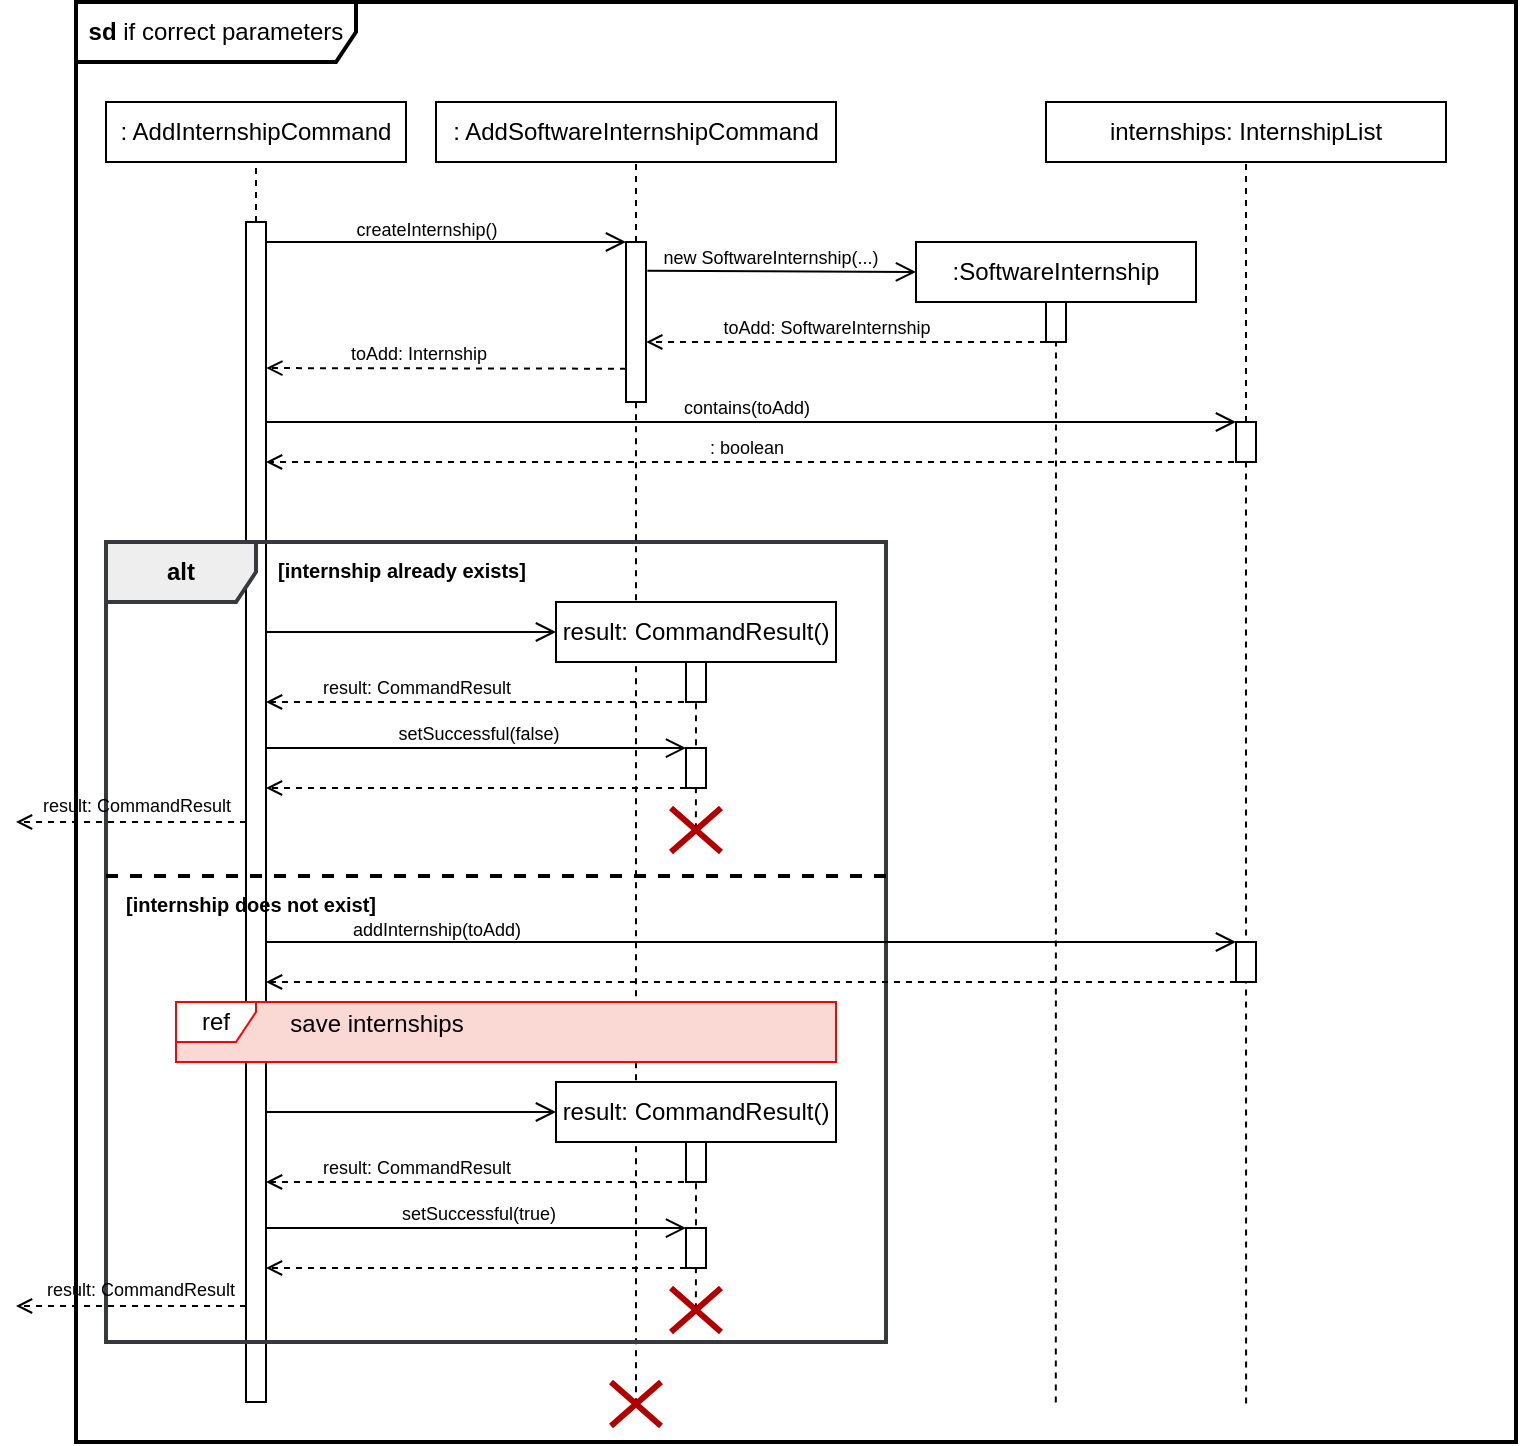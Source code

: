 <mxfile version="26.1.3">
  <diagram name="Page-1" id="AOHIuOH3hhfgjNYh7_RF">
    <mxGraphModel dx="1747" dy="1940" grid="1" gridSize="10" guides="1" tooltips="1" connect="1" arrows="1" fold="1" page="1" pageScale="1" pageWidth="1169" pageHeight="827" math="0" shadow="0">
      <root>
        <mxCell id="0" />
        <mxCell id="1" parent="0" />
        <mxCell id="nSY8tY5ec68YNex5EOkZ-1" value="&lt;b&gt;sd &lt;/b&gt;if correct parameters" style="shape=umlFrame;whiteSpace=wrap;html=1;pointerEvents=0;recursiveResize=0;container=1;collapsible=0;width=140;height=30;strokeWidth=2;" vertex="1" parent="1">
          <mxGeometry x="130" y="-780" width="720" height="720" as="geometry" />
        </mxCell>
        <mxCell id="nSY8tY5ec68YNex5EOkZ-2" value="" style="html=1;verticalAlign=bottom;startArrow=none;endArrow=none;dashed=1;rounded=0;entryX=0.5;entryY=1;entryDx=0;entryDy=0;entryPerimeter=0;exitX=0.5;exitY=0.508;exitDx=0;exitDy=0;exitPerimeter=0;" edge="1" parent="nSY8tY5ec68YNex5EOkZ-1" source="nSY8tY5ec68YNex5EOkZ-57" target="nSY8tY5ec68YNex5EOkZ-15">
          <mxGeometry relative="1" as="geometry">
            <mxPoint x="280" y="700" as="sourcePoint" />
            <mxPoint x="290" y="90" as="targetPoint" />
          </mxGeometry>
        </mxCell>
        <mxCell id="nSY8tY5ec68YNex5EOkZ-3" value=": AddInternshipCommand" style="rounded=0;dashed=0;whiteSpace=wrap;html=1;" vertex="1" parent="nSY8tY5ec68YNex5EOkZ-1">
          <mxGeometry x="15" y="50" width="150" height="30" as="geometry" />
        </mxCell>
        <mxCell id="nSY8tY5ec68YNex5EOkZ-4" value="" style="html=1;verticalAlign=bottom;startArrow=none;endArrow=none;dashed=1;rounded=0;entryX=0.5;entryY=1;entryDx=0;entryDy=0;exitX=0.5;exitY=0;exitDx=0;exitDy=0;" edge="1" parent="nSY8tY5ec68YNex5EOkZ-1" source="nSY8tY5ec68YNex5EOkZ-5" target="nSY8tY5ec68YNex5EOkZ-3">
          <mxGeometry relative="1" as="geometry">
            <mxPoint x="90" y="150" as="sourcePoint" />
            <mxPoint x="440" y="-150" as="targetPoint" />
          </mxGeometry>
        </mxCell>
        <mxCell id="nSY8tY5ec68YNex5EOkZ-5" value="" style="whiteSpace=wrap;html=1;" vertex="1" parent="nSY8tY5ec68YNex5EOkZ-1">
          <mxGeometry x="85" y="110" width="10" height="590" as="geometry" />
        </mxCell>
        <mxCell id="nSY8tY5ec68YNex5EOkZ-6" value="" style="endArrow=open;startArrow=none;endFill=0;startFill=0;endSize=8;html=1;verticalAlign=bottom;labelBackgroundColor=none;strokeWidth=1;rounded=0;entryX=0;entryY=0;entryDx=0;entryDy=0;entryPerimeter=0;" edge="1" parent="nSY8tY5ec68YNex5EOkZ-1" target="nSY8tY5ec68YNex5EOkZ-15">
          <mxGeometry width="160" relative="1" as="geometry">
            <mxPoint x="95" y="120" as="sourcePoint" />
            <mxPoint x="400" y="120" as="targetPoint" />
          </mxGeometry>
        </mxCell>
        <mxCell id="nSY8tY5ec68YNex5EOkZ-7" value="&lt;font style=&quot;font-size: 9px;&quot;&gt;createInternship()&lt;/font&gt;" style="text;html=1;align=center;verticalAlign=middle;resizable=0;points=[];autosize=1;strokeColor=none;fillColor=none;" vertex="1" parent="nSY8tY5ec68YNex5EOkZ-1">
          <mxGeometry x="129.55" y="98" width="90" height="30" as="geometry" />
        </mxCell>
        <mxCell id="nSY8tY5ec68YNex5EOkZ-8" value="" style="html=1;verticalAlign=bottom;labelBackgroundColor=none;endArrow=open;endFill=0;dashed=1;rounded=0;exitX=-0.016;exitY=0.296;exitDx=0;exitDy=0;entryX=0.918;entryY=0.559;entryDx=0;entryDy=0;entryPerimeter=0;exitPerimeter=0;" edge="1" parent="nSY8tY5ec68YNex5EOkZ-1">
          <mxGeometry width="160" relative="1" as="geometry">
            <mxPoint x="275.0" y="183.36" as="sourcePoint" />
            <mxPoint x="95.16" y="183.03" as="targetPoint" />
          </mxGeometry>
        </mxCell>
        <mxCell id="nSY8tY5ec68YNex5EOkZ-9" value="&lt;font style=&quot;font-size: 9px;&quot;&gt;toAdd: Internship&lt;/font&gt;" style="text;html=1;align=center;verticalAlign=middle;resizable=0;points=[];autosize=1;strokeColor=none;fillColor=none;" vertex="1" parent="nSY8tY5ec68YNex5EOkZ-1">
          <mxGeometry x="125.98" y="160" width="90" height="30" as="geometry" />
        </mxCell>
        <mxCell id="nSY8tY5ec68YNex5EOkZ-10" value="" style="endArrow=open;startArrow=none;endFill=0;startFill=0;endSize=8;html=1;verticalAlign=bottom;labelBackgroundColor=none;strokeWidth=1;rounded=0;entryX=0;entryY=0;entryDx=0;entryDy=0;entryPerimeter=0;targetPerimeterSpacing=0;" edge="1" parent="nSY8tY5ec68YNex5EOkZ-1" target="nSY8tY5ec68YNex5EOkZ-24">
          <mxGeometry width="160" relative="1" as="geometry">
            <mxPoint x="95" y="210" as="sourcePoint" />
            <mxPoint x="581" y="210" as="targetPoint" />
          </mxGeometry>
        </mxCell>
        <mxCell id="nSY8tY5ec68YNex5EOkZ-11" value="&lt;font style=&quot;font-size: 9px;&quot;&gt;contains(toAdd)&lt;/font&gt;" style="text;html=1;align=center;verticalAlign=middle;resizable=0;points=[];autosize=1;strokeColor=none;fillColor=none;" vertex="1" parent="nSY8tY5ec68YNex5EOkZ-1">
          <mxGeometry x="290" y="187" width="90" height="30" as="geometry" />
        </mxCell>
        <mxCell id="nSY8tY5ec68YNex5EOkZ-12" value="" style="html=1;verticalAlign=bottom;labelBackgroundColor=none;endArrow=open;endFill=0;dashed=1;rounded=0;exitX=0.5;exitY=1;exitDx=0;exitDy=0;exitPerimeter=0;" edge="1" parent="nSY8tY5ec68YNex5EOkZ-1" source="nSY8tY5ec68YNex5EOkZ-24">
          <mxGeometry width="160" relative="1" as="geometry">
            <mxPoint x="585" y="230" as="sourcePoint" />
            <mxPoint x="95" y="230" as="targetPoint" />
          </mxGeometry>
        </mxCell>
        <mxCell id="nSY8tY5ec68YNex5EOkZ-13" value=": AddSoftwareInternshipCommand" style="rounded=0;dashed=0;whiteSpace=wrap;html=1;" vertex="1" parent="nSY8tY5ec68YNex5EOkZ-1">
          <mxGeometry x="180" y="50" width="200" height="30" as="geometry" />
        </mxCell>
        <mxCell id="nSY8tY5ec68YNex5EOkZ-14" value="" style="html=1;verticalAlign=bottom;startArrow=none;endArrow=none;dashed=1;rounded=0;entryX=0.5;entryY=1;entryDx=0;entryDy=0;exitX=0.5;exitY=0;exitDx=0;exitDy=0;" edge="1" parent="nSY8tY5ec68YNex5EOkZ-1" source="nSY8tY5ec68YNex5EOkZ-15" target="nSY8tY5ec68YNex5EOkZ-13">
          <mxGeometry relative="1" as="geometry">
            <mxPoint x="310" y="150" as="sourcePoint" />
            <mxPoint x="305" y="78" as="targetPoint" />
          </mxGeometry>
        </mxCell>
        <mxCell id="nSY8tY5ec68YNex5EOkZ-15" value="" style="whiteSpace=wrap;html=1;points=[[0,0,0,0,0],[0,0.25,0,0,0],[0,0.5,0,0,0],[0,0.75,0,0,0],[0,1,0,0,0],[0.25,0,0,0,0],[0.25,1,0,0,0],[0.5,0,0,0,0],[0.5,1,0,0,0],[0.75,0,0,0,0],[0.75,1,0,0,0],[1,0,0,0,0],[1,0.25,0,0,0],[1,0.5,0,0,0],[1,0.75,0,0,0],[1,1,0,0,0]];" vertex="1" parent="nSY8tY5ec68YNex5EOkZ-1">
          <mxGeometry x="275" y="120" width="10" height="80" as="geometry" />
        </mxCell>
        <mxCell id="nSY8tY5ec68YNex5EOkZ-16" value=":SoftwareInternship" style="rounded=0;dashed=0;whiteSpace=wrap;html=1;" vertex="1" parent="nSY8tY5ec68YNex5EOkZ-1">
          <mxGeometry x="420" y="120" width="140" height="30" as="geometry" />
        </mxCell>
        <mxCell id="nSY8tY5ec68YNex5EOkZ-17" value="" style="whiteSpace=wrap;html=1;" vertex="1" parent="nSY8tY5ec68YNex5EOkZ-1">
          <mxGeometry x="485" y="150" width="10" height="20" as="geometry" />
        </mxCell>
        <mxCell id="nSY8tY5ec68YNex5EOkZ-18" value="" style="endArrow=open;startArrow=none;endFill=0;startFill=0;endSize=8;html=1;verticalAlign=bottom;labelBackgroundColor=none;strokeWidth=1;rounded=0;entryX=0;entryY=0.5;entryDx=0;entryDy=0;exitX=1.069;exitY=0.18;exitDx=0;exitDy=0;exitPerimeter=0;" edge="1" parent="nSY8tY5ec68YNex5EOkZ-1" source="nSY8tY5ec68YNex5EOkZ-15" target="nSY8tY5ec68YNex5EOkZ-16">
          <mxGeometry width="160" relative="1" as="geometry">
            <mxPoint x="250" y="160" as="sourcePoint" />
            <mxPoint x="410" y="160" as="targetPoint" />
          </mxGeometry>
        </mxCell>
        <mxCell id="nSY8tY5ec68YNex5EOkZ-19" value="" style="html=1;verticalAlign=bottom;labelBackgroundColor=none;endArrow=open;endFill=0;dashed=1;rounded=0;exitX=0;exitY=1;exitDx=0;exitDy=0;entryX=1.012;entryY=0.625;entryDx=0;entryDy=0;entryPerimeter=0;" edge="1" parent="nSY8tY5ec68YNex5EOkZ-1" source="nSY8tY5ec68YNex5EOkZ-17" target="nSY8tY5ec68YNex5EOkZ-15">
          <mxGeometry width="160" relative="1" as="geometry">
            <mxPoint x="290" y="180" as="sourcePoint" />
            <mxPoint x="450" y="180" as="targetPoint" />
          </mxGeometry>
        </mxCell>
        <mxCell id="nSY8tY5ec68YNex5EOkZ-20" value="&lt;font style=&quot;font-size: 9px;&quot;&gt;new SoftwareInternship(...)&lt;/font&gt;" style="text;html=1;align=center;verticalAlign=middle;resizable=0;points=[];autosize=1;strokeColor=none;fillColor=none;" vertex="1" parent="nSY8tY5ec68YNex5EOkZ-1">
          <mxGeometry x="282" y="112" width="130" height="30" as="geometry" />
        </mxCell>
        <mxCell id="nSY8tY5ec68YNex5EOkZ-21" value="&lt;font style=&quot;font-size: 9px;&quot;&gt;toAdd: SoftwareInternship&lt;/font&gt;" style="text;html=1;align=center;verticalAlign=middle;resizable=0;points=[];autosize=1;strokeColor=none;fillColor=none;" vertex="1" parent="nSY8tY5ec68YNex5EOkZ-1">
          <mxGeometry x="310" y="147" width="130" height="30" as="geometry" />
        </mxCell>
        <mxCell id="nSY8tY5ec68YNex5EOkZ-22" value="internships: InternshipList" style="rounded=0;dashed=0;whiteSpace=wrap;html=1;" vertex="1" parent="nSY8tY5ec68YNex5EOkZ-1">
          <mxGeometry x="485" y="50" width="200" height="30" as="geometry" />
        </mxCell>
        <mxCell id="nSY8tY5ec68YNex5EOkZ-23" value="" style="html=1;verticalAlign=bottom;startArrow=none;endArrow=none;dashed=1;rounded=0;entryX=0.5;entryY=1;entryDx=0;entryDy=0;exitX=0.5;exitY=0;exitDx=0;exitDy=0;" edge="1" parent="nSY8tY5ec68YNex5EOkZ-1" source="nSY8tY5ec68YNex5EOkZ-24" target="nSY8tY5ec68YNex5EOkZ-22">
          <mxGeometry relative="1" as="geometry">
            <mxPoint x="615" y="150" as="sourcePoint" />
            <mxPoint x="610" y="78" as="targetPoint" />
          </mxGeometry>
        </mxCell>
        <mxCell id="nSY8tY5ec68YNex5EOkZ-24" value="" style="whiteSpace=wrap;html=1;points=[[0,0,0,0,0],[0,0.25,0,0,0],[0,0.5,0,0,0],[0,0.75,0,0,0],[0,1,0,0,0],[0.25,0,0,0,0],[0.25,1,0,0,0],[0.5,0,0,0,0],[0.5,1,0,0,0],[0.75,0,0,0,0],[0.75,1,0,0,0],[1,0,0,0,0],[1,0.25,0,0,0],[1,0.5,0,0,0],[1,0.75,0,0,0],[1,1,0,0,0]];" vertex="1" parent="nSY8tY5ec68YNex5EOkZ-1">
          <mxGeometry x="580" y="210" width="10" height="20" as="geometry" />
        </mxCell>
        <mxCell id="nSY8tY5ec68YNex5EOkZ-25" value="&lt;font style=&quot;font-size: 9px;&quot;&gt;: boolean&lt;/font&gt;" style="text;html=1;align=center;verticalAlign=middle;resizable=0;points=[];autosize=1;strokeColor=none;fillColor=none;" vertex="1" parent="nSY8tY5ec68YNex5EOkZ-1">
          <mxGeometry x="305" y="207" width="60" height="30" as="geometry" />
        </mxCell>
        <mxCell id="nSY8tY5ec68YNex5EOkZ-26" value="" style="endArrow=open;startArrow=none;endFill=0;startFill=0;endSize=8;html=1;verticalAlign=bottom;labelBackgroundColor=none;strokeWidth=1;rounded=0;exitX=1.045;exitY=0.355;exitDx=0;exitDy=0;entryX=0;entryY=0.5;entryDx=0;entryDy=0;exitPerimeter=0;" edge="1" parent="nSY8tY5ec68YNex5EOkZ-1" target="nSY8tY5ec68YNex5EOkZ-27">
          <mxGeometry width="160" relative="1" as="geometry">
            <mxPoint x="95" y="315" as="sourcePoint" />
            <mxPoint x="270" y="309.93" as="targetPoint" />
          </mxGeometry>
        </mxCell>
        <mxCell id="nSY8tY5ec68YNex5EOkZ-27" value="result: CommandResult()" style="rounded=0;dashed=0;whiteSpace=wrap;html=1;" vertex="1" parent="nSY8tY5ec68YNex5EOkZ-1">
          <mxGeometry x="240" y="300" width="140" height="30" as="geometry" />
        </mxCell>
        <mxCell id="nSY8tY5ec68YNex5EOkZ-28" value="" style="whiteSpace=wrap;html=1;" vertex="1" parent="nSY8tY5ec68YNex5EOkZ-1">
          <mxGeometry x="305" y="330" width="10" height="20" as="geometry" />
        </mxCell>
        <mxCell id="nSY8tY5ec68YNex5EOkZ-29" value="" style="html=1;verticalAlign=bottom;labelBackgroundColor=none;endArrow=open;endFill=0;dashed=1;rounded=0;exitX=0.5;exitY=1;exitDx=0;exitDy=0;entryX=0.918;entryY=0.559;entryDx=0;entryDy=0;entryPerimeter=0;" edge="1" parent="nSY8tY5ec68YNex5EOkZ-1" source="nSY8tY5ec68YNex5EOkZ-28">
          <mxGeometry width="160" relative="1" as="geometry">
            <mxPoint x="150" y="375" as="sourcePoint" />
            <mxPoint x="95" y="350" as="targetPoint" />
          </mxGeometry>
        </mxCell>
        <mxCell id="nSY8tY5ec68YNex5EOkZ-30" value="&lt;font style=&quot;font-size: 9px;&quot;&gt;result: CommandResult&lt;/font&gt;" style="text;html=1;align=center;verticalAlign=middle;resizable=0;points=[];autosize=1;strokeColor=none;fillColor=none;" vertex="1" parent="nSY8tY5ec68YNex5EOkZ-1">
          <mxGeometry x="110" y="327" width="120" height="30" as="geometry" />
        </mxCell>
        <mxCell id="nSY8tY5ec68YNex5EOkZ-31" value="" style="html=1;verticalAlign=bottom;startArrow=none;endArrow=none;dashed=1;rounded=0;entryX=0.5;entryY=1;entryDx=0;entryDy=0;exitX=0.498;exitY=0.483;exitDx=0;exitDy=0;exitPerimeter=0;" edge="1" parent="nSY8tY5ec68YNex5EOkZ-1" source="nSY8tY5ec68YNex5EOkZ-36" target="nSY8tY5ec68YNex5EOkZ-28">
          <mxGeometry relative="1" as="geometry">
            <mxPoint x="309.57" y="405" as="sourcePoint" />
            <mxPoint x="309.57" y="365" as="targetPoint" />
          </mxGeometry>
        </mxCell>
        <mxCell id="nSY8tY5ec68YNex5EOkZ-32" value="" style="whiteSpace=wrap;html=1;" vertex="1" parent="nSY8tY5ec68YNex5EOkZ-1">
          <mxGeometry x="305" y="373.01" width="10" height="20" as="geometry" />
        </mxCell>
        <mxCell id="nSY8tY5ec68YNex5EOkZ-33" value="" style="endArrow=open;startArrow=none;endFill=0;startFill=0;endSize=8;html=1;verticalAlign=bottom;labelBackgroundColor=none;strokeWidth=1;rounded=0;exitX=1.133;exitY=0.647;exitDx=0;exitDy=0;exitPerimeter=0;entryX=0;entryY=0;entryDx=0;entryDy=0;" edge="1" parent="nSY8tY5ec68YNex5EOkZ-1" target="nSY8tY5ec68YNex5EOkZ-32">
          <mxGeometry width="160" relative="1" as="geometry">
            <mxPoint x="95" y="373.0" as="sourcePoint" />
            <mxPoint x="250" y="373.01" as="targetPoint" />
          </mxGeometry>
        </mxCell>
        <mxCell id="nSY8tY5ec68YNex5EOkZ-34" value="&lt;font style=&quot;font-size: 9px;&quot;&gt;setSuccessful(false)&lt;/font&gt;" style="text;html=1;align=center;verticalAlign=middle;resizable=0;points=[];autosize=1;strokeColor=none;fillColor=none;" vertex="1" parent="nSY8tY5ec68YNex5EOkZ-1">
          <mxGeometry x="151" y="350" width="100" height="30" as="geometry" />
        </mxCell>
        <mxCell id="nSY8tY5ec68YNex5EOkZ-35" value="" style="html=1;verticalAlign=bottom;labelBackgroundColor=none;endArrow=open;endFill=0;dashed=1;rounded=0;exitX=0;exitY=1;exitDx=0;exitDy=0;entryX=1.067;entryY=0.812;entryDx=0;entryDy=0;entryPerimeter=0;" edge="1" parent="nSY8tY5ec68YNex5EOkZ-1" source="nSY8tY5ec68YNex5EOkZ-32">
          <mxGeometry width="160" relative="1" as="geometry">
            <mxPoint x="320" y="360" as="sourcePoint" />
            <mxPoint x="95" y="393" as="targetPoint" />
          </mxGeometry>
        </mxCell>
        <mxCell id="nSY8tY5ec68YNex5EOkZ-36" value="" style="shape=umlDestroy;dashed=0;targetShapes=umlLifeline;fillColor=#e51400;fontColor=#ffffff;strokeColor=#B20000;strokeWidth=3;" vertex="1" parent="nSY8tY5ec68YNex5EOkZ-1">
          <mxGeometry x="297.5" y="403.01" width="25" height="21.99" as="geometry" />
        </mxCell>
        <mxCell id="nSY8tY5ec68YNex5EOkZ-37" value="&lt;b&gt;alt&lt;/b&gt;" style="shape=umlFrame;whiteSpace=wrap;html=1;pointerEvents=0;recursiveResize=0;container=1;collapsible=0;width=75;height=30;fillColor=#eeeeee;strokeColor=#36393d;strokeWidth=2;" vertex="1" parent="nSY8tY5ec68YNex5EOkZ-1">
          <mxGeometry x="15" y="270" width="390" height="400" as="geometry" />
        </mxCell>
        <mxCell id="nSY8tY5ec68YNex5EOkZ-38" value="&lt;font style=&quot;font-size: 10px;&quot;&gt;&lt;b&gt;[internship already exists]&lt;/b&gt;&lt;/font&gt;" style="text;html=1;" vertex="1" parent="nSY8tY5ec68YNex5EOkZ-37">
          <mxGeometry width="100" height="20" relative="1" as="geometry">
            <mxPoint x="84" as="offset" />
          </mxGeometry>
        </mxCell>
        <mxCell id="nSY8tY5ec68YNex5EOkZ-39" value="" style="endArrow=open;startArrow=none;endFill=0;startFill=0;endSize=8;html=1;verticalAlign=bottom;labelBackgroundColor=none;strokeWidth=1;rounded=0;exitX=1.133;exitY=0.647;exitDx=0;exitDy=0;exitPerimeter=0;entryX=0;entryY=0;entryDx=0;entryDy=0;" edge="1" parent="nSY8tY5ec68YNex5EOkZ-37" target="nSY8tY5ec68YNex5EOkZ-56">
          <mxGeometry width="160" relative="1" as="geometry">
            <mxPoint x="80" y="200.0" as="sourcePoint" />
            <mxPoint x="555" y="201" as="targetPoint" />
          </mxGeometry>
        </mxCell>
        <mxCell id="nSY8tY5ec68YNex5EOkZ-40" value="&lt;font style=&quot;font-size: 10px;&quot;&gt;&lt;b&gt;[internship does not exist]&lt;/b&gt;&lt;/font&gt;" style="text;html=1;" vertex="1" parent="nSY8tY5ec68YNex5EOkZ-37">
          <mxGeometry x="8" y="167" width="100" height="20" as="geometry" />
        </mxCell>
        <mxCell id="nSY8tY5ec68YNex5EOkZ-41" value="" style="endArrow=none;startArrow=none;endFill=0;startFill=0;endSize=8;html=1;verticalAlign=bottom;labelBackgroundColor=none;strokeWidth=2;rounded=0;dashed=1;exitX=0;exitY=0.567;exitDx=0;exitDy=0;exitPerimeter=0;entryX=1;entryY=0.567;entryDx=0;entryDy=0;entryPerimeter=0;" edge="1" parent="nSY8tY5ec68YNex5EOkZ-37">
          <mxGeometry width="160" relative="1" as="geometry">
            <mxPoint y="167.0" as="sourcePoint" />
            <mxPoint x="390.0" y="167.0" as="targetPoint" />
          </mxGeometry>
        </mxCell>
        <mxCell id="nSY8tY5ec68YNex5EOkZ-42" value="" style="endArrow=open;startArrow=none;endFill=0;startFill=0;endSize=8;html=1;verticalAlign=bottom;labelBackgroundColor=none;strokeWidth=1;rounded=0;exitX=1.045;exitY=0.355;exitDx=0;exitDy=0;entryX=0;entryY=0.5;entryDx=0;entryDy=0;exitPerimeter=0;" edge="1" parent="nSY8tY5ec68YNex5EOkZ-37" target="nSY8tY5ec68YNex5EOkZ-43">
          <mxGeometry width="160" relative="1" as="geometry">
            <mxPoint x="80" y="285" as="sourcePoint" />
            <mxPoint x="255" y="279.93" as="targetPoint" />
          </mxGeometry>
        </mxCell>
        <mxCell id="nSY8tY5ec68YNex5EOkZ-43" value="result: CommandResult()" style="rounded=0;dashed=0;whiteSpace=wrap;html=1;" vertex="1" parent="nSY8tY5ec68YNex5EOkZ-37">
          <mxGeometry x="225" y="270" width="140" height="30" as="geometry" />
        </mxCell>
        <mxCell id="nSY8tY5ec68YNex5EOkZ-44" value="" style="whiteSpace=wrap;html=1;" vertex="1" parent="nSY8tY5ec68YNex5EOkZ-37">
          <mxGeometry x="290" y="300" width="10" height="20" as="geometry" />
        </mxCell>
        <mxCell id="nSY8tY5ec68YNex5EOkZ-45" value="" style="html=1;verticalAlign=bottom;labelBackgroundColor=none;endArrow=open;endFill=0;dashed=1;rounded=0;exitX=0.5;exitY=1;exitDx=0;exitDy=0;entryX=0.918;entryY=0.559;entryDx=0;entryDy=0;entryPerimeter=0;" edge="1" parent="nSY8tY5ec68YNex5EOkZ-37" source="nSY8tY5ec68YNex5EOkZ-44">
          <mxGeometry width="160" relative="1" as="geometry">
            <mxPoint x="135" y="345" as="sourcePoint" />
            <mxPoint x="80" y="320" as="targetPoint" />
          </mxGeometry>
        </mxCell>
        <mxCell id="nSY8tY5ec68YNex5EOkZ-46" value="&lt;font style=&quot;font-size: 9px;&quot;&gt;result: CommandResult&lt;/font&gt;" style="text;html=1;align=center;verticalAlign=middle;resizable=0;points=[];autosize=1;strokeColor=none;fillColor=none;" vertex="1" parent="nSY8tY5ec68YNex5EOkZ-37">
          <mxGeometry x="95" y="297" width="120" height="30" as="geometry" />
        </mxCell>
        <mxCell id="nSY8tY5ec68YNex5EOkZ-47" value="" style="html=1;verticalAlign=bottom;startArrow=none;endArrow=none;dashed=1;rounded=0;entryX=0.5;entryY=1;entryDx=0;entryDy=0;exitX=0.498;exitY=0.483;exitDx=0;exitDy=0;exitPerimeter=0;" edge="1" parent="nSY8tY5ec68YNex5EOkZ-37" source="nSY8tY5ec68YNex5EOkZ-52" target="nSY8tY5ec68YNex5EOkZ-44">
          <mxGeometry relative="1" as="geometry">
            <mxPoint x="294.57" y="375" as="sourcePoint" />
            <mxPoint x="294.57" y="335" as="targetPoint" />
          </mxGeometry>
        </mxCell>
        <mxCell id="nSY8tY5ec68YNex5EOkZ-48" value="" style="whiteSpace=wrap;html=1;" vertex="1" parent="nSY8tY5ec68YNex5EOkZ-37">
          <mxGeometry x="290" y="343.01" width="10" height="20" as="geometry" />
        </mxCell>
        <mxCell id="nSY8tY5ec68YNex5EOkZ-49" value="" style="endArrow=open;startArrow=none;endFill=0;startFill=0;endSize=8;html=1;verticalAlign=bottom;labelBackgroundColor=none;strokeWidth=1;rounded=0;exitX=1.133;exitY=0.647;exitDx=0;exitDy=0;exitPerimeter=0;entryX=0;entryY=0;entryDx=0;entryDy=0;" edge="1" parent="nSY8tY5ec68YNex5EOkZ-37" target="nSY8tY5ec68YNex5EOkZ-48">
          <mxGeometry width="160" relative="1" as="geometry">
            <mxPoint x="80" y="343.0" as="sourcePoint" />
            <mxPoint x="235" y="343.01" as="targetPoint" />
          </mxGeometry>
        </mxCell>
        <mxCell id="nSY8tY5ec68YNex5EOkZ-50" value="&lt;font style=&quot;font-size: 9px;&quot;&gt;setSuccessful(true)&lt;/font&gt;" style="text;html=1;align=center;verticalAlign=middle;resizable=0;points=[];autosize=1;strokeColor=none;fillColor=none;" vertex="1" parent="nSY8tY5ec68YNex5EOkZ-37">
          <mxGeometry x="136" y="320" width="100" height="30" as="geometry" />
        </mxCell>
        <mxCell id="nSY8tY5ec68YNex5EOkZ-51" value="" style="html=1;verticalAlign=bottom;labelBackgroundColor=none;endArrow=open;endFill=0;dashed=1;rounded=0;exitX=0;exitY=1;exitDx=0;exitDy=0;entryX=1.067;entryY=0.812;entryDx=0;entryDy=0;entryPerimeter=0;" edge="1" parent="nSY8tY5ec68YNex5EOkZ-37" source="nSY8tY5ec68YNex5EOkZ-48">
          <mxGeometry width="160" relative="1" as="geometry">
            <mxPoint x="305" y="330" as="sourcePoint" />
            <mxPoint x="80" y="363" as="targetPoint" />
          </mxGeometry>
        </mxCell>
        <mxCell id="nSY8tY5ec68YNex5EOkZ-52" value="" style="shape=umlDestroy;dashed=0;targetShapes=umlLifeline;fillColor=#e51400;fontColor=#ffffff;strokeColor=#B20000;strokeWidth=3;" vertex="1" parent="nSY8tY5ec68YNex5EOkZ-37">
          <mxGeometry x="282.5" y="373.01" width="25" height="21.99" as="geometry" />
        </mxCell>
        <mxCell id="nSY8tY5ec68YNex5EOkZ-53" value="&lt;font style=&quot;font-size: 9px;&quot;&gt;result: CommandResult&lt;/font&gt;" style="text;html=1;align=center;verticalAlign=middle;resizable=0;points=[];autosize=1;strokeColor=none;fillColor=none;" vertex="1" parent="nSY8tY5ec68YNex5EOkZ-37">
          <mxGeometry x="-45" y="116" width="120" height="30" as="geometry" />
        </mxCell>
        <mxCell id="nSY8tY5ec68YNex5EOkZ-54" value="&lt;font style=&quot;font-size: 9px;&quot;&gt;result: CommandResult&lt;/font&gt;" style="text;html=1;align=center;verticalAlign=middle;resizable=0;points=[];autosize=1;strokeColor=none;fillColor=none;" vertex="1" parent="nSY8tY5ec68YNex5EOkZ-37">
          <mxGeometry x="-43" y="358" width="120" height="30" as="geometry" />
        </mxCell>
        <mxCell id="nSY8tY5ec68YNex5EOkZ-55" value="" style="html=1;verticalAlign=bottom;startArrow=none;endArrow=none;dashed=1;rounded=0;entryX=0.5;entryY=1;entryDx=0;entryDy=0;entryPerimeter=0;exitX=0.502;exitY=0.491;exitDx=0;exitDy=0;exitPerimeter=0;" edge="1" parent="nSY8tY5ec68YNex5EOkZ-1" target="nSY8tY5ec68YNex5EOkZ-24">
          <mxGeometry relative="1" as="geometry">
            <mxPoint x="585.05" y="700.797" as="sourcePoint" />
            <mxPoint x="500" y="180" as="targetPoint" />
          </mxGeometry>
        </mxCell>
        <mxCell id="nSY8tY5ec68YNex5EOkZ-56" value="" style="whiteSpace=wrap;html=1;" vertex="1" parent="nSY8tY5ec68YNex5EOkZ-1">
          <mxGeometry x="580" y="470" width="10" height="20" as="geometry" />
        </mxCell>
        <mxCell id="nSY8tY5ec68YNex5EOkZ-57" value="" style="shape=umlDestroy;dashed=0;targetShapes=umlLifeline;fillColor=#e51400;fontColor=#ffffff;strokeColor=#B20000;strokeWidth=3;" vertex="1" parent="nSY8tY5ec68YNex5EOkZ-1">
          <mxGeometry x="267.5" y="690" width="25" height="21.99" as="geometry" />
        </mxCell>
        <mxCell id="nSY8tY5ec68YNex5EOkZ-58" value="" style="html=1;verticalAlign=bottom;startArrow=none;endArrow=none;dashed=1;rounded=0;entryX=0.5;entryY=1;entryDx=0;entryDy=0;exitX=0.496;exitY=0.467;exitDx=0;exitDy=0;exitPerimeter=0;" edge="1" parent="nSY8tY5ec68YNex5EOkZ-1" target="nSY8tY5ec68YNex5EOkZ-17">
          <mxGeometry relative="1" as="geometry">
            <mxPoint x="489.9" y="700.269" as="sourcePoint" />
            <mxPoint x="290" y="210" as="targetPoint" />
          </mxGeometry>
        </mxCell>
        <mxCell id="nSY8tY5ec68YNex5EOkZ-59" value="" style="html=1;verticalAlign=bottom;labelBackgroundColor=none;endArrow=open;endFill=0;dashed=1;rounded=0;" edge="1" parent="1">
          <mxGeometry width="160" relative="1" as="geometry">
            <mxPoint x="215" y="-370" as="sourcePoint" />
            <mxPoint x="100" y="-370" as="targetPoint" />
          </mxGeometry>
        </mxCell>
        <mxCell id="nSY8tY5ec68YNex5EOkZ-60" value="&lt;font style=&quot;font-size: 9px;&quot;&gt;addInternship(toAdd)&lt;/font&gt;" style="text;html=1;align=center;verticalAlign=middle;resizable=0;points=[];autosize=1;strokeColor=none;fillColor=none;" vertex="1" parent="1">
          <mxGeometry x="255" y="-332" width="110" height="30" as="geometry" />
        </mxCell>
        <mxCell id="nSY8tY5ec68YNex5EOkZ-61" value="" style="html=1;verticalAlign=bottom;labelBackgroundColor=none;endArrow=open;endFill=0;dashed=1;rounded=0;exitX=0;exitY=1;exitDx=0;exitDy=0;" edge="1" parent="1" source="nSY8tY5ec68YNex5EOkZ-56">
          <mxGeometry width="160" relative="1" as="geometry">
            <mxPoint x="445" y="-377" as="sourcePoint" />
            <mxPoint x="225" y="-290" as="targetPoint" />
          </mxGeometry>
        </mxCell>
        <mxCell id="nSY8tY5ec68YNex5EOkZ-62" value="" style="html=1;verticalAlign=bottom;labelBackgroundColor=none;endArrow=open;endFill=0;dashed=1;rounded=0;" edge="1" parent="1">
          <mxGeometry width="160" relative="1" as="geometry">
            <mxPoint x="215" y="-128" as="sourcePoint" />
            <mxPoint x="100" y="-128" as="targetPoint" />
          </mxGeometry>
        </mxCell>
        <mxCell id="nSY8tY5ec68YNex5EOkZ-63" value="ref" style="shape=umlFrame;whiteSpace=wrap;html=1;pointerEvents=0;recursiveResize=0;container=1;collapsible=0;width=40;height=20;swimlaneFillColor=light-dark(#fad9d5, #ededed);strokeColor=light-dark(#ff0000, #ededed);" vertex="1" parent="1">
          <mxGeometry x="180" y="-280" width="330" height="30" as="geometry" />
        </mxCell>
        <mxCell id="nSY8tY5ec68YNex5EOkZ-64" value="save internships" style="text;html=1;align=center;verticalAlign=middle;resizable=0;points=[];autosize=1;strokeColor=none;fillColor=none;" vertex="1" parent="nSY8tY5ec68YNex5EOkZ-63">
          <mxGeometry x="45" y="-4" width="110" height="30" as="geometry" />
        </mxCell>
      </root>
    </mxGraphModel>
  </diagram>
</mxfile>
